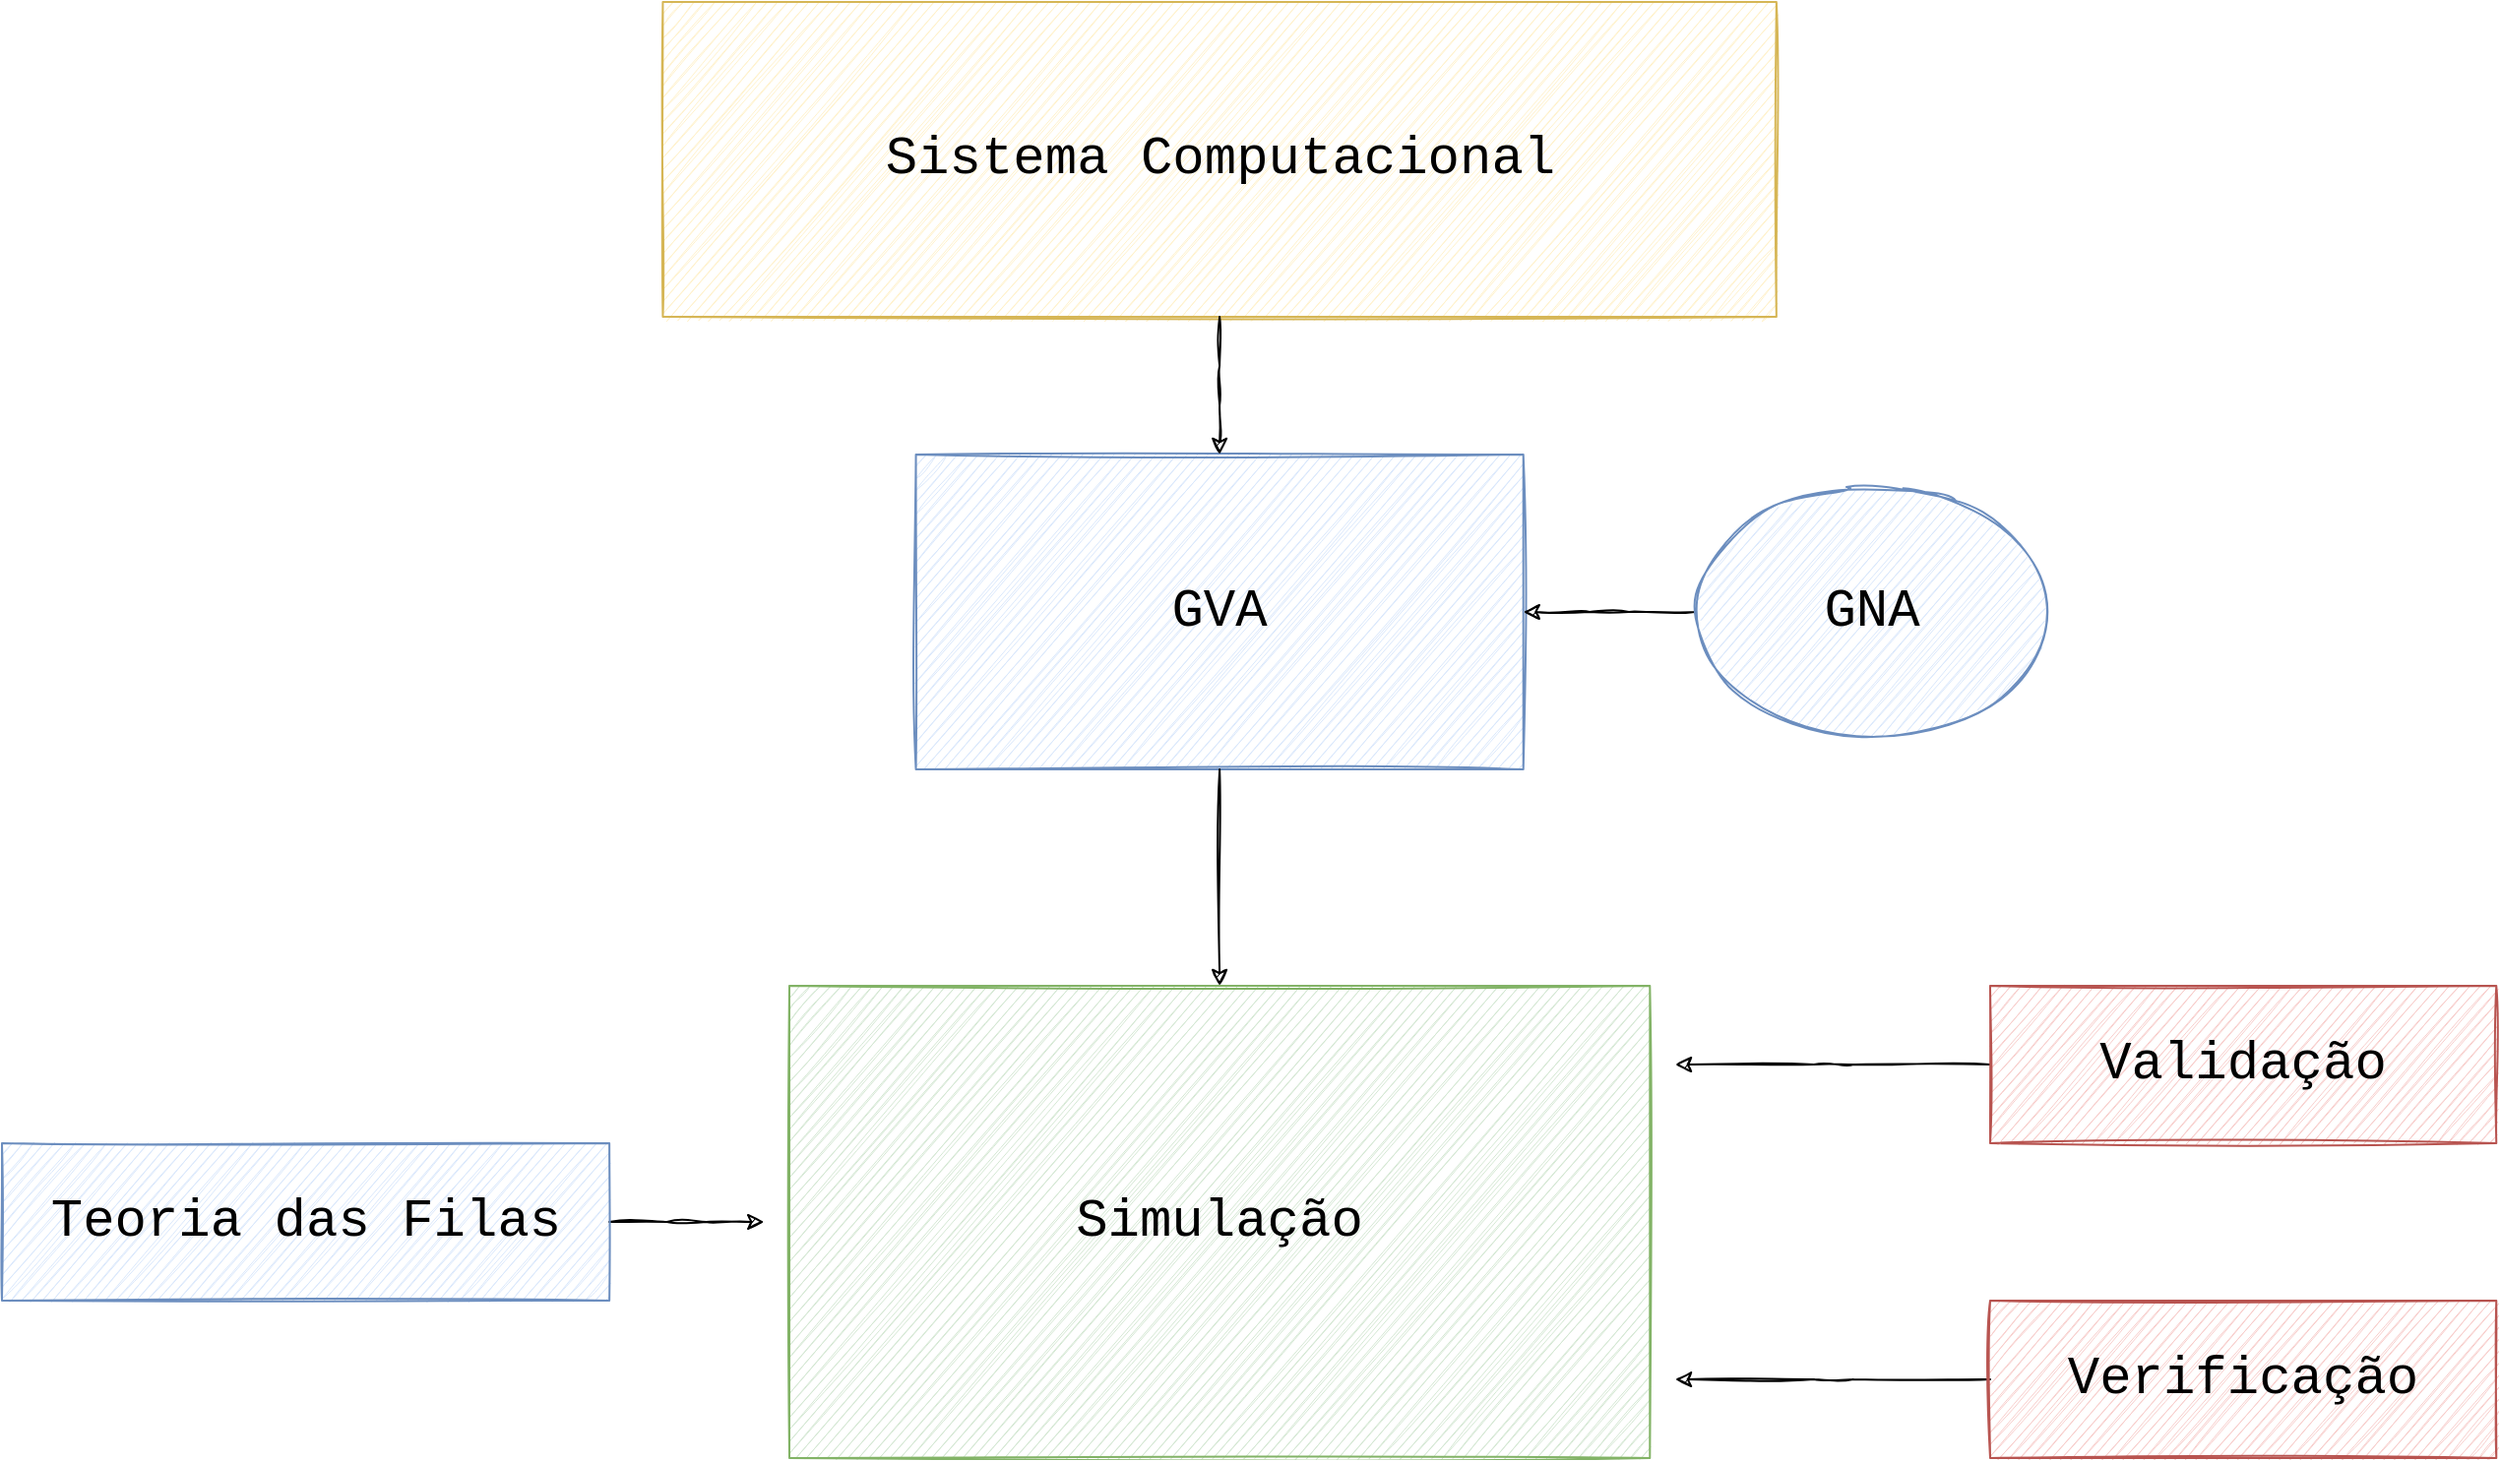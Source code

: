 <mxfile version="14.4.8" type="device" pages="4"><diagram id="VKusfNnqHd2eOUJ408VA" name="Diagrama1"><mxGraphModel dx="1422" dy="765" grid="1" gridSize="10" guides="1" tooltips="1" connect="1" arrows="1" fold="1" page="1" pageScale="1" pageWidth="1600" pageHeight="900" math="0" shadow="0"><root><mxCell id="hTBQN1hoWmQDEfoHm9Fa-0"/><mxCell id="hTBQN1hoWmQDEfoHm9Fa-1" parent="hTBQN1hoWmQDEfoHm9Fa-0"/><mxCell id="hTBQN1hoWmQDEfoHm9Fa-3" value="&lt;font style=&quot;font-size: 27px;&quot;&gt;Sistema Computacional&lt;/font&gt;" style="whiteSpace=wrap;html=1;fontFamily=Courier New;fillColor=#fff2cc;strokeColor=#d6b656;fontSize=27;sketch=1;" parent="hTBQN1hoWmQDEfoHm9Fa-1" vertex="1"><mxGeometry x="465.714" y="40" width="565.714" height="160" as="geometry"/></mxCell><mxCell id="hTBQN1hoWmQDEfoHm9Fa-5" value="GVA" style="whiteSpace=wrap;html=1;fontFamily=Courier New;fillColor=#dae8fc;strokeColor=#6c8ebf;fontSize=27;sketch=1;" parent="hTBQN1hoWmQDEfoHm9Fa-1" vertex="1"><mxGeometry x="594.286" y="269.997" width="308.571" height="160" as="geometry"/></mxCell><mxCell id="hTBQN1hoWmQDEfoHm9Fa-2" style="edgeStyle=orthogonalEdgeStyle;orthogonalLoop=1;jettySize=auto;html=1;entryX=0.5;entryY=0;entryDx=0;entryDy=0;fontFamily=Courier New;fontSize=27;sketch=1;" parent="hTBQN1hoWmQDEfoHm9Fa-1" source="hTBQN1hoWmQDEfoHm9Fa-3" target="hTBQN1hoWmQDEfoHm9Fa-5" edge="1"><mxGeometry x="80" y="40" as="geometry"/></mxCell><mxCell id="hTBQN1hoWmQDEfoHm9Fa-6" style="edgeStyle=orthogonalEdgeStyle;orthogonalLoop=1;jettySize=auto;html=1;fontFamily=Courier New;fontSize=27;sketch=1;" parent="hTBQN1hoWmQDEfoHm9Fa-1" source="hTBQN1hoWmQDEfoHm9Fa-7" target="hTBQN1hoWmQDEfoHm9Fa-5" edge="1"><mxGeometry x="80" y="40" as="geometry"/></mxCell><mxCell id="hTBQN1hoWmQDEfoHm9Fa-7" value="GNA" style="ellipse;whiteSpace=wrap;html=1;fontFamily=Courier New;fillColor=#dae8fc;strokeColor=#6c8ebf;fontSize=27;sketch=1;" parent="hTBQN1hoWmQDEfoHm9Fa-1" vertex="1"><mxGeometry x="989.997" y="283.33" width="180" height="133.333" as="geometry"/></mxCell><mxCell id="hTBQN1hoWmQDEfoHm9Fa-8" value="Simulação" style="whiteSpace=wrap;html=1;fontFamily=Courier New;fillColor=#d5e8d4;strokeColor=#82b366;fontSize=27;sketch=1;" parent="hTBQN1hoWmQDEfoHm9Fa-1" vertex="1"><mxGeometry x="530" y="540" width="437.143" height="240" as="geometry"/></mxCell><mxCell id="hTBQN1hoWmQDEfoHm9Fa-4" style="edgeStyle=orthogonalEdgeStyle;orthogonalLoop=1;jettySize=auto;html=1;entryX=0.5;entryY=0;entryDx=0;entryDy=0;fontFamily=Courier New;fontSize=27;sketch=1;" parent="hTBQN1hoWmQDEfoHm9Fa-1" source="hTBQN1hoWmQDEfoHm9Fa-5" target="hTBQN1hoWmQDEfoHm9Fa-8" edge="1"><mxGeometry x="80" y="40" as="geometry"/></mxCell><mxCell id="hTBQN1hoWmQDEfoHm9Fa-9" style="edgeStyle=orthogonalEdgeStyle;orthogonalLoop=1;jettySize=auto;html=1;fontFamily=Courier New;fontSize=27;sketch=1;" parent="hTBQN1hoWmQDEfoHm9Fa-1" source="hTBQN1hoWmQDEfoHm9Fa-10" edge="1"><mxGeometry x="80" y="-20" as="geometry"><mxPoint x="980" y="580" as="targetPoint"/></mxGeometry></mxCell><mxCell id="hTBQN1hoWmQDEfoHm9Fa-10" value="Validação" style="whiteSpace=wrap;html=1;fontFamily=Courier New;fillColor=#f8cecc;strokeColor=#b85450;fontSize=27;sketch=1;" parent="hTBQN1hoWmQDEfoHm9Fa-1" vertex="1"><mxGeometry x="1139.997" y="540" width="257.143" height="80" as="geometry"/></mxCell><mxCell id="hTBQN1hoWmQDEfoHm9Fa-11" style="edgeStyle=orthogonalEdgeStyle;orthogonalLoop=1;jettySize=auto;html=1;fontFamily=Courier New;fontSize=27;sketch=1;" parent="hTBQN1hoWmQDEfoHm9Fa-1" source="hTBQN1hoWmQDEfoHm9Fa-12" edge="1"><mxGeometry x="80" y="-20" as="geometry"><mxPoint x="980" y="740.0" as="targetPoint"/></mxGeometry></mxCell><mxCell id="hTBQN1hoWmQDEfoHm9Fa-12" value="Verificação" style="whiteSpace=wrap;html=1;fontFamily=Courier New;fillColor=#f8cecc;strokeColor=#b85450;fontSize=27;sketch=1;" parent="hTBQN1hoWmQDEfoHm9Fa-1" vertex="1"><mxGeometry x="1139.997" y="700.0" width="257.143" height="80" as="geometry"/></mxCell><mxCell id="hTBQN1hoWmQDEfoHm9Fa-13" style="edgeStyle=orthogonalEdgeStyle;orthogonalLoop=1;jettySize=auto;html=1;fontFamily=Courier New;fontSize=27;sketch=1;" parent="hTBQN1hoWmQDEfoHm9Fa-1" source="hTBQN1hoWmQDEfoHm9Fa-14" edge="1"><mxGeometry x="80" y="-20" as="geometry"><mxPoint x="517.143" y="660.0" as="targetPoint"/></mxGeometry></mxCell><mxCell id="hTBQN1hoWmQDEfoHm9Fa-14" value="Teoria das Filas" style="whiteSpace=wrap;html=1;fontFamily=Courier New;fillColor=#dae8fc;strokeColor=#6c8ebf;fontSize=27;sketch=1;" parent="hTBQN1hoWmQDEfoHm9Fa-1" vertex="1"><mxGeometry x="130" y="620" width="308.571" height="80" as="geometry"/></mxCell></root></mxGraphModel></diagram><diagram name="Diagrama2" id="ma9dOawEJ9z7rQjRnNBL"><mxGraphModel dx="2844" dy="1530" grid="1" gridSize="10" guides="1" tooltips="1" connect="1" arrows="1" fold="1" page="1" pageScale="1" pageWidth="1600" pageHeight="900" math="0" shadow="0"><root><mxCell id="8-WQ1UG09oRCEa5aO2Ou-0"/><mxCell id="8-WQ1UG09oRCEa5aO2Ou-1" parent="8-WQ1UG09oRCEa5aO2Ou-0"/><mxCell id="84_IhE-h7HgAaaoeaw2G-7" style="edgeStyle=orthogonalEdgeStyle;curved=0;rounded=1;sketch=1;orthogonalLoop=1;jettySize=auto;html=1;fontFamily=Courier New;fontSize=27;" parent="8-WQ1UG09oRCEa5aO2Ou-1" source="8-WQ1UG09oRCEa5aO2Ou-3" edge="1"><mxGeometry relative="1" as="geometry"><mxPoint x="520" y="119.997" as="targetPoint"/></mxGeometry></mxCell><mxCell id="8-WQ1UG09oRCEa5aO2Ou-3" value="GVA" style="whiteSpace=wrap;html=1;fontFamily=Courier New;fillColor=#e1d5e7;strokeColor=#9673a6;fontSize=27;sketch=1;" parent="8-WQ1UG09oRCEa5aO2Ou-1" vertex="1"><mxGeometry x="39.996" y="39.997" width="308.571" height="160" as="geometry"/></mxCell><mxCell id="84_IhE-h7HgAaaoeaw2G-8" style="edgeStyle=orthogonalEdgeStyle;curved=0;rounded=1;sketch=1;orthogonalLoop=1;jettySize=auto;html=1;fontFamily=Courier New;fontSize=27;" parent="8-WQ1UG09oRCEa5aO2Ou-1" source="8-WQ1UG09oRCEa5aO2Ou-7" edge="1"><mxGeometry relative="1" as="geometry"><mxPoint x="1130" y="160" as="targetPoint"/></mxGeometry></mxCell><mxCell id="8-WQ1UG09oRCEa5aO2Ou-7" value="Simulação" style="whiteSpace=wrap;html=1;fontFamily=Courier New;fillColor=#d5e8d4;strokeColor=#82b366;fontSize=27;sketch=1;" parent="8-WQ1UG09oRCEa5aO2Ou-1" vertex="1"><mxGeometry x="540" y="40" width="437.143" height="240" as="geometry"/></mxCell><mxCell id="84_IhE-h7HgAaaoeaw2G-9" style="edgeStyle=orthogonalEdgeStyle;curved=0;rounded=1;sketch=1;orthogonalLoop=1;jettySize=auto;html=1;fontFamily=Courier New;fontSize=27;" parent="8-WQ1UG09oRCEa5aO2Ou-1" source="8-WQ1UG09oRCEa5aO2Ou-10" edge="1"><mxGeometry relative="1" as="geometry"><mxPoint x="1328.569" y="260" as="targetPoint"/></mxGeometry></mxCell><mxCell id="8-WQ1UG09oRCEa5aO2Ou-10" value="Validação" style="whiteSpace=wrap;html=1;fontFamily=Courier New;fillColor=#f8cecc;strokeColor=#b85450;fontSize=27;sketch=1;" parent="8-WQ1UG09oRCEa5aO2Ou-1" vertex="1"><mxGeometry x="1199.997" y="320" width="257.143" height="80" as="geometry"/></mxCell><mxCell id="84_IhE-h7HgAaaoeaw2G-11" style="edgeStyle=orthogonalEdgeStyle;curved=0;rounded=1;sketch=1;orthogonalLoop=1;jettySize=auto;html=1;fontFamily=Courier New;fontSize=27;" parent="8-WQ1UG09oRCEa5aO2Ou-1" source="8-WQ1UG09oRCEa5aO2Ou-12" edge="1"><mxGeometry relative="1" as="geometry"><mxPoint x="830" y="480" as="targetPoint"/></mxGeometry></mxCell><mxCell id="8-WQ1UG09oRCEa5aO2Ou-12" value="Verificação" style="whiteSpace=wrap;html=1;fontFamily=Courier New;fillColor=#f8cecc;strokeColor=#b85450;fontSize=27;sketch=1;" parent="8-WQ1UG09oRCEa5aO2Ou-1" vertex="1"><mxGeometry x="1199.997" y="440.0" width="257.143" height="80" as="geometry"/></mxCell><mxCell id="84_IhE-h7HgAaaoeaw2G-0" value="Dados Simulados" style="whiteSpace=wrap;html=1;fontFamily=Courier New;fillColor=#dae8fc;strokeColor=#6c8ebf;fontSize=27;sketch=1;" parent="8-WQ1UG09oRCEa5aO2Ou-1" vertex="1"><mxGeometry x="1140" y="80" width="370" height="160" as="geometry"/></mxCell><mxCell id="84_IhE-h7HgAaaoeaw2G-6" style="edgeStyle=orthogonalEdgeStyle;curved=0;rounded=1;sketch=1;orthogonalLoop=1;jettySize=auto;html=1;fontFamily=Courier New;fontSize=27;" parent="8-WQ1UG09oRCEa5aO2Ou-1" source="84_IhE-h7HgAaaoeaw2G-1" edge="1"><mxGeometry relative="1" as="geometry"><mxPoint x="225" y="210" as="targetPoint"/></mxGeometry></mxCell><mxCell id="84_IhE-h7HgAaaoeaw2G-1" value="Dados Observados" style="whiteSpace=wrap;html=1;fontFamily=Courier New;fillColor=#dae8fc;strokeColor=#6c8ebf;fontSize=27;sketch=1;" parent="8-WQ1UG09oRCEa5aO2Ou-1" vertex="1"><mxGeometry x="40" y="320" width="370" height="160" as="geometry"/></mxCell><mxCell id="84_IhE-h7HgAaaoeaw2G-10" style="edgeStyle=orthogonalEdgeStyle;curved=0;rounded=1;sketch=1;orthogonalLoop=1;jettySize=auto;html=1;fontFamily=Courier New;fontSize=27;" parent="8-WQ1UG09oRCEa5aO2Ou-1" source="84_IhE-h7HgAaaoeaw2G-2" edge="1"><mxGeometry relative="1" as="geometry"><mxPoint x="815" y="290" as="targetPoint"/></mxGeometry></mxCell><mxCell id="84_IhE-h7HgAaaoeaw2G-2" value="Modelo Matemático" style="whiteSpace=wrap;html=1;fontFamily=Courier New;fillColor=#f5f5f5;strokeColor=#666666;fontSize=27;sketch=1;fontColor=#333333;" parent="8-WQ1UG09oRCEa5aO2Ou-1" vertex="1"><mxGeometry x="590" y="520" width="450" height="250" as="geometry"/></mxCell><mxCell id="84_IhE-h7HgAaaoeaw2G-4" style="edgeStyle=orthogonalEdgeStyle;curved=0;rounded=1;sketch=1;orthogonalLoop=1;jettySize=auto;html=1;fontFamily=Courier New;fontSize=27;" parent="8-WQ1UG09oRCEa5aO2Ou-1" source="84_IhE-h7HgAaaoeaw2G-3" edge="1"><mxGeometry relative="1" as="geometry"><mxPoint x="580" y="720" as="targetPoint"/></mxGeometry></mxCell><mxCell id="84_IhE-h7HgAaaoeaw2G-5" style="edgeStyle=orthogonalEdgeStyle;curved=0;rounded=1;sketch=1;orthogonalLoop=1;jettySize=auto;html=1;fontFamily=Courier New;fontSize=27;" parent="8-WQ1UG09oRCEa5aO2Ou-1" source="84_IhE-h7HgAaaoeaw2G-3" edge="1"><mxGeometry relative="1" as="geometry"><mxPoint x="225" y="490" as="targetPoint"/></mxGeometry></mxCell><mxCell id="84_IhE-h7HgAaaoeaw2G-3" value="Representação do Sistema Real" style="whiteSpace=wrap;html=1;fontFamily=Courier New;fillColor=#fff2cc;strokeColor=#d6b656;fontSize=27;sketch=1;" parent="8-WQ1UG09oRCEa5aO2Ou-1" vertex="1"><mxGeometry x="40" y="600" width="370" height="240" as="geometry"/></mxCell></root></mxGraphModel></diagram><diagram name="Diagrama3" id="afqqefHzvOGkySTzLQgl"><mxGraphModel dx="3555" dy="1913" grid="1" gridSize="10" guides="1" tooltips="1" connect="1" arrows="1" fold="1" page="1" pageScale="1" pageWidth="1920" pageHeight="1200" math="0" shadow="0"><root><mxCell id="IKdq-Rz_yruMZg8GqKsZ-0"/><mxCell id="IKdq-Rz_yruMZg8GqKsZ-1" parent="IKdq-Rz_yruMZg8GqKsZ-0"/><mxCell id="sPqVD_3ah7AFgi0soknt-9" style="edgeStyle=orthogonalEdgeStyle;curved=0;rounded=1;orthogonalLoop=1;jettySize=auto;html=1;fontFamily=Courier New;fontSize=27;sketch=1;" parent="IKdq-Rz_yruMZg8GqKsZ-1" source="IKdq-Rz_yruMZg8GqKsZ-14" edge="1"><mxGeometry relative="1" as="geometry"><mxPoint x="1530" y="590" as="targetPoint"/></mxGeometry></mxCell><mxCell id="IKdq-Rz_yruMZg8GqKsZ-14" value="Modelo" style="whiteSpace=wrap;html=1;fontFamily=Courier New;fillColor=#d5e8d4;strokeColor=#82b366;fontSize=27;sketch=1;" parent="IKdq-Rz_yruMZg8GqKsZ-1" vertex="1"><mxGeometry x="1030" y="500" width="340" height="180" as="geometry"/></mxCell><mxCell id="sPqVD_3ah7AFgi0soknt-1" value="Simulação" style="shape=parallelogram;perimeter=parallelogramPerimeter;whiteSpace=wrap;html=1;fixedSize=1;fontFamily=Courier New;fontSize=27;fillColor=#fff2cc;strokeColor=#d6b656;sketch=1;" parent="IKdq-Rz_yruMZg8GqKsZ-1" vertex="1"><mxGeometry x="1540" y="490" width="340" height="180" as="geometry"/></mxCell><mxCell id="sPqVD_3ah7AFgi0soknt-6" style="edgeStyle=orthogonalEdgeStyle;curved=0;rounded=1;orthogonalLoop=1;jettySize=auto;html=1;fontFamily=Courier New;fontSize=27;sketch=1;" parent="IKdq-Rz_yruMZg8GqKsZ-1" source="sPqVD_3ah7AFgi0soknt-2" edge="1"><mxGeometry relative="1" as="geometry"><mxPoint x="540" y="600" as="targetPoint"/></mxGeometry></mxCell><mxCell id="sPqVD_3ah7AFgi0soknt-2" value="&lt;span style=&quot;background-color: rgb(255 , 255 , 255)&quot;&gt;&lt;font color=&quot;#000000&quot;&gt;&amp;nbsp;Mundo Real&amp;nbsp;&lt;/font&gt;&lt;/span&gt;" style="ellipse;whiteSpace=wrap;html=1;fontFamily=Courier New;fontSize=27;fillColor=#647687;strokeColor=#314354;fontColor=#ffffff;fillStyle=auto;sketch=1;" parent="IKdq-Rz_yruMZg8GqKsZ-1" vertex="1"><mxGeometry x="60" y="500" width="360" height="200" as="geometry"/></mxCell><mxCell id="sPqVD_3ah7AFgi0soknt-3" value="Sistema" style="rounded=1;whiteSpace=wrap;html=1;fontFamily=Courier New;fontSize=27;sketch=1;" parent="IKdq-Rz_yruMZg8GqKsZ-1" vertex="1"><mxGeometry x="170" y="630" width="140" height="40" as="geometry"/></mxCell><mxCell id="sPqVD_3ah7AFgi0soknt-8" style="edgeStyle=orthogonalEdgeStyle;curved=0;rounded=1;orthogonalLoop=1;jettySize=auto;html=1;fontFamily=Courier New;fontSize=27;sketch=1;" parent="IKdq-Rz_yruMZg8GqKsZ-1" source="sPqVD_3ah7AFgi0soknt-4" edge="1"><mxGeometry relative="1" as="geometry"><mxPoint x="1010" y="600" as="targetPoint"/></mxGeometry></mxCell><mxCell id="sPqVD_3ah7AFgi0soknt-4" value="Sistema" style="rounded=1;whiteSpace=wrap;html=1;fontFamily=Courier New;fontSize=27;fillColor=#f5f5f5;strokeColor=#666666;fontColor=#333333;sketch=1;" parent="IKdq-Rz_yruMZg8GqKsZ-1" vertex="1"><mxGeometry x="550" y="520" width="320" height="160" as="geometry"/></mxCell></root></mxGraphModel></diagram><diagram name="Diagrama4" id="b0Wux-d5zcn63OTHmLJx"><mxGraphModel dx="3270" dy="2875" grid="1" gridSize="10" guides="1" tooltips="1" connect="1" arrows="1" fold="1" page="1" pageScale="1" pageWidth="900" pageHeight="1600" math="0" shadow="0"><root><mxCell id="6duRAhZ37XyHA19X91_E-0"/><mxCell id="6duRAhZ37XyHA19X91_E-1" parent="6duRAhZ37XyHA19X91_E-0"/><mxCell id="J1IqiQVntaa8JsDCA4Ux-27" value="" style="group" vertex="1" connectable="0" parent="6duRAhZ37XyHA19X91_E-1"><mxGeometry x="-50" y="-527.5" width="757.5" height="1455" as="geometry"/></mxCell><mxCell id="J1IqiQVntaa8JsDCA4Ux-25" value="" style="group;rotation=-90;" vertex="1" connectable="0" parent="J1IqiQVntaa8JsDCA4Ux-27"><mxGeometry x="-280" y="417.5" width="1455" height="620" as="geometry"/></mxCell><mxCell id="fI0K2yTx7nhxQEAbaIrA-1" value="" style="endArrow=classic;html=1;strokeWidth=3;" parent="J1IqiQVntaa8JsDCA4Ux-25" edge="1"><mxGeometry width="50" height="50" relative="1" as="geometry"><mxPoint x="848" y="913" as="sourcePoint"/><mxPoint x="848" y="-307" as="targetPoint"/></mxGeometry></mxCell><mxCell id="fI0K2yTx7nhxQEAbaIrA-2" value="Tempo" style="text;html=1;strokeColor=#d6b656;fillColor=#fff2cc;align=center;verticalAlign=middle;whiteSpace=wrap;rounded=0;fontFamily=Courier New;fontSize=25;direction=east;rotation=0;" parent="J1IqiQVntaa8JsDCA4Ux-25" vertex="1"><mxGeometry x="783" y="-380" width="140" height="50" as="geometry"/></mxCell><mxCell id="J1IqiQVntaa8JsDCA4Ux-12" value="Tempo de chegada na fila" style="text;html=1;strokeColor=#b85450;fillColor=#f8cecc;align=center;verticalAlign=middle;whiteSpace=wrap;rounded=0;fontFamily=Courier New;fontSize=25;direction=east;rotation=0;" vertex="1" parent="J1IqiQVntaa8JsDCA4Ux-25"><mxGeometry x="873" y="870" width="170" height="100" as="geometry"/></mxCell><mxCell id="J1IqiQVntaa8JsDCA4Ux-13" value="Tempo de Início de serviço" style="text;html=1;strokeColor=#6c8ebf;fillColor=#dae8fc;align=center;verticalAlign=middle;whiteSpace=wrap;rounded=0;fontFamily=Courier New;fontSize=25;direction=east;rotation=0;" vertex="1" parent="J1IqiQVntaa8JsDCA4Ux-25"><mxGeometry x="870" y="253" width="170" height="110" as="geometry"/></mxCell><mxCell id="J1IqiQVntaa8JsDCA4Ux-14" value="Tempo de fim de serviço" style="text;html=1;strokeColor=#82b366;fillColor=#d5e8d4;align=center;verticalAlign=middle;whiteSpace=wrap;rounded=0;fontFamily=Courier New;fontSize=25;direction=east;rotation=0;" vertex="1" parent="J1IqiQVntaa8JsDCA4Ux-25"><mxGeometry x="873" y="-292" width="140" height="110" as="geometry"/></mxCell><mxCell id="J1IqiQVntaa8JsDCA4Ux-19" value="" style="group;direction=east;rotation=-90;" vertex="1" connectable="0" parent="J1IqiQVntaa8JsDCA4Ux-25"><mxGeometry x="573" y="588" width="410" height="60" as="geometry"/></mxCell><mxCell id="J1IqiQVntaa8JsDCA4Ux-15" value="" style="endArrow=classic;startArrow=classic;html=1;" edge="1" parent="J1IqiQVntaa8JsDCA4Ux-19"><mxGeometry width="50" height="50" relative="1" as="geometry"><mxPoint x="235" y="235" as="sourcePoint"/><mxPoint x="235" y="-175" as="targetPoint"/></mxGeometry></mxCell><mxCell id="J1IqiQVntaa8JsDCA4Ux-21" value="U" style="group;direction=east;rotation=-90;" vertex="1" connectable="0" parent="J1IqiQVntaa8JsDCA4Ux-25"><mxGeometry x="683" y="838" width="140" height="150" as="geometry"/></mxCell><mxCell id="J1IqiQVntaa8JsDCA4Ux-5" value="" style="shape=singleArrow;direction=south;whiteSpace=wrap;html=1;shadow=0;strokeWidth=3;rotation=-90;arrowWidth=0.273;arrowSize=0.282;" vertex="1" parent="J1IqiQVntaa8JsDCA4Ux-21"><mxGeometry x="100" y="50" width="40" height="50" as="geometry"/></mxCell><mxCell id="J1IqiQVntaa8JsDCA4Ux-6" value="Chegada na fila" style="text;html=1;strokeColor=#b85450;fillColor=#f8cecc;align=center;verticalAlign=middle;whiteSpace=wrap;rounded=0;fontFamily=Courier New;fontSize=25;direction=east;rotation=0;" vertex="1" parent="J1IqiQVntaa8JsDCA4Ux-21"><mxGeometry x="-55" y="25" width="140" height="80" as="geometry"/></mxCell><mxCell id="J1IqiQVntaa8JsDCA4Ux-22" value="" style="group;direction=east;rotation=-90;" vertex="1" connectable="0" parent="J1IqiQVntaa8JsDCA4Ux-25"><mxGeometry x="673" y="243" width="170" height="140" as="geometry"/></mxCell><mxCell id="J1IqiQVntaa8JsDCA4Ux-8" value="" style="shape=singleArrow;direction=south;whiteSpace=wrap;html=1;shadow=0;strokeWidth=3;rotation=-90;arrowWidth=0.273;arrowSize=0.282;" vertex="1" parent="J1IqiQVntaa8JsDCA4Ux-22"><mxGeometry x="110" y="45" width="40" height="50" as="geometry"/></mxCell><mxCell id="J1IqiQVntaa8JsDCA4Ux-10" value="" style="shape=singleArrow;direction=south;whiteSpace=wrap;html=1;shadow=0;strokeWidth=3;rotation=-90;arrowWidth=0.273;arrowSize=0.282;" vertex="1" parent="J1IqiQVntaa8JsDCA4Ux-25"><mxGeometry x="783" y="-272" width="40" height="50" as="geometry"/></mxCell><mxCell id="J1IqiQVntaa8JsDCA4Ux-11" value="Saída do Servidor" style="text;html=1;strokeColor=#82b366;fillColor=#d5e8d4;align=center;verticalAlign=middle;whiteSpace=wrap;rounded=0;fontFamily=Courier New;fontSize=25;direction=south;horizontal=0;rotation=-270;" vertex="1" parent="J1IqiQVntaa8JsDCA4Ux-25"><mxGeometry x="648" y="-317" width="80" height="140" as="geometry"/></mxCell><mxCell id="J1IqiQVntaa8JsDCA4Ux-9" value="Entrada no servidor" style="text;html=1;strokeColor=#6c8ebf;fillColor=#dae8fc;align=center;verticalAlign=middle;whiteSpace=wrap;rounded=0;fontFamily=Courier New;fontSize=25;direction=east;rotation=0;" vertex="1" parent="J1IqiQVntaa8JsDCA4Ux-25"><mxGeometry x="593" y="273" width="170" height="80" as="geometry"/></mxCell><mxCell id="J1IqiQVntaa8JsDCA4Ux-16" value="" style="endArrow=classic;startArrow=classic;html=1;" edge="1" parent="J1IqiQVntaa8JsDCA4Ux-25"><mxGeometry x="253" y="-122" width="50" height="50" as="geometry"><mxPoint x="808" y="213" as="sourcePoint"/><mxPoint x="808" y="-167" as="targetPoint"/></mxGeometry></mxCell><mxCell id="J1IqiQVntaa8JsDCA4Ux-18" value="Processamento no servidor" style="text;html=1;align=center;verticalAlign=middle;whiteSpace=wrap;rounded=0;fontFamily=Courier New;fontSize=25;direction=east;rotation=0;" vertex="1" parent="J1IqiQVntaa8JsDCA4Ux-25"><mxGeometry x="579.5" y="-20" width="220" height="60" as="geometry"/></mxCell><mxCell id="J1IqiQVntaa8JsDCA4Ux-17" value="Espera na fila" style="text;html=1;align=center;verticalAlign=middle;whiteSpace=wrap;rounded=0;fontFamily=Courier New;fontSize=25;direction=east;rotation=0;" vertex="1" parent="J1IqiQVntaa8JsDCA4Ux-25"><mxGeometry x="579.5" y="598" width="217" height="50" as="geometry"/></mxCell><mxCell id="J1IqiQVntaa8JsDCA4Ux-1" value="" style="shape=partialRectangle;whiteSpace=wrap;html=1;bottom=1;right=1;left=1;top=0;fillColor=none;routingCenterX=-0.5;strokeWidth=3;shadow=0;portConstraintRotation=1;rotation=-270;direction=east;" vertex="1" parent="J1IqiQVntaa8JsDCA4Ux-25"><mxGeometry x="-122" y="303" width="1320" height="20" as="geometry"/></mxCell><mxCell id="TPbXxdBdSZZWjXqvYiVB-2" value="&lt;h1&gt;&lt;font face=&quot;Courier New&quot;&gt;Pacote&lt;/font&gt;&lt;/h1&gt;" style="text;html=1;align=center;verticalAlign=middle;whiteSpace=wrap;rounded=0;fontFamily=Georgia;fontSize=25;direction=east;rotation=0;" parent="J1IqiQVntaa8JsDCA4Ux-27" vertex="1"><mxGeometry y="640.5" width="223" height="50" as="geometry"/></mxCell></root></mxGraphModel></diagram></mxfile>